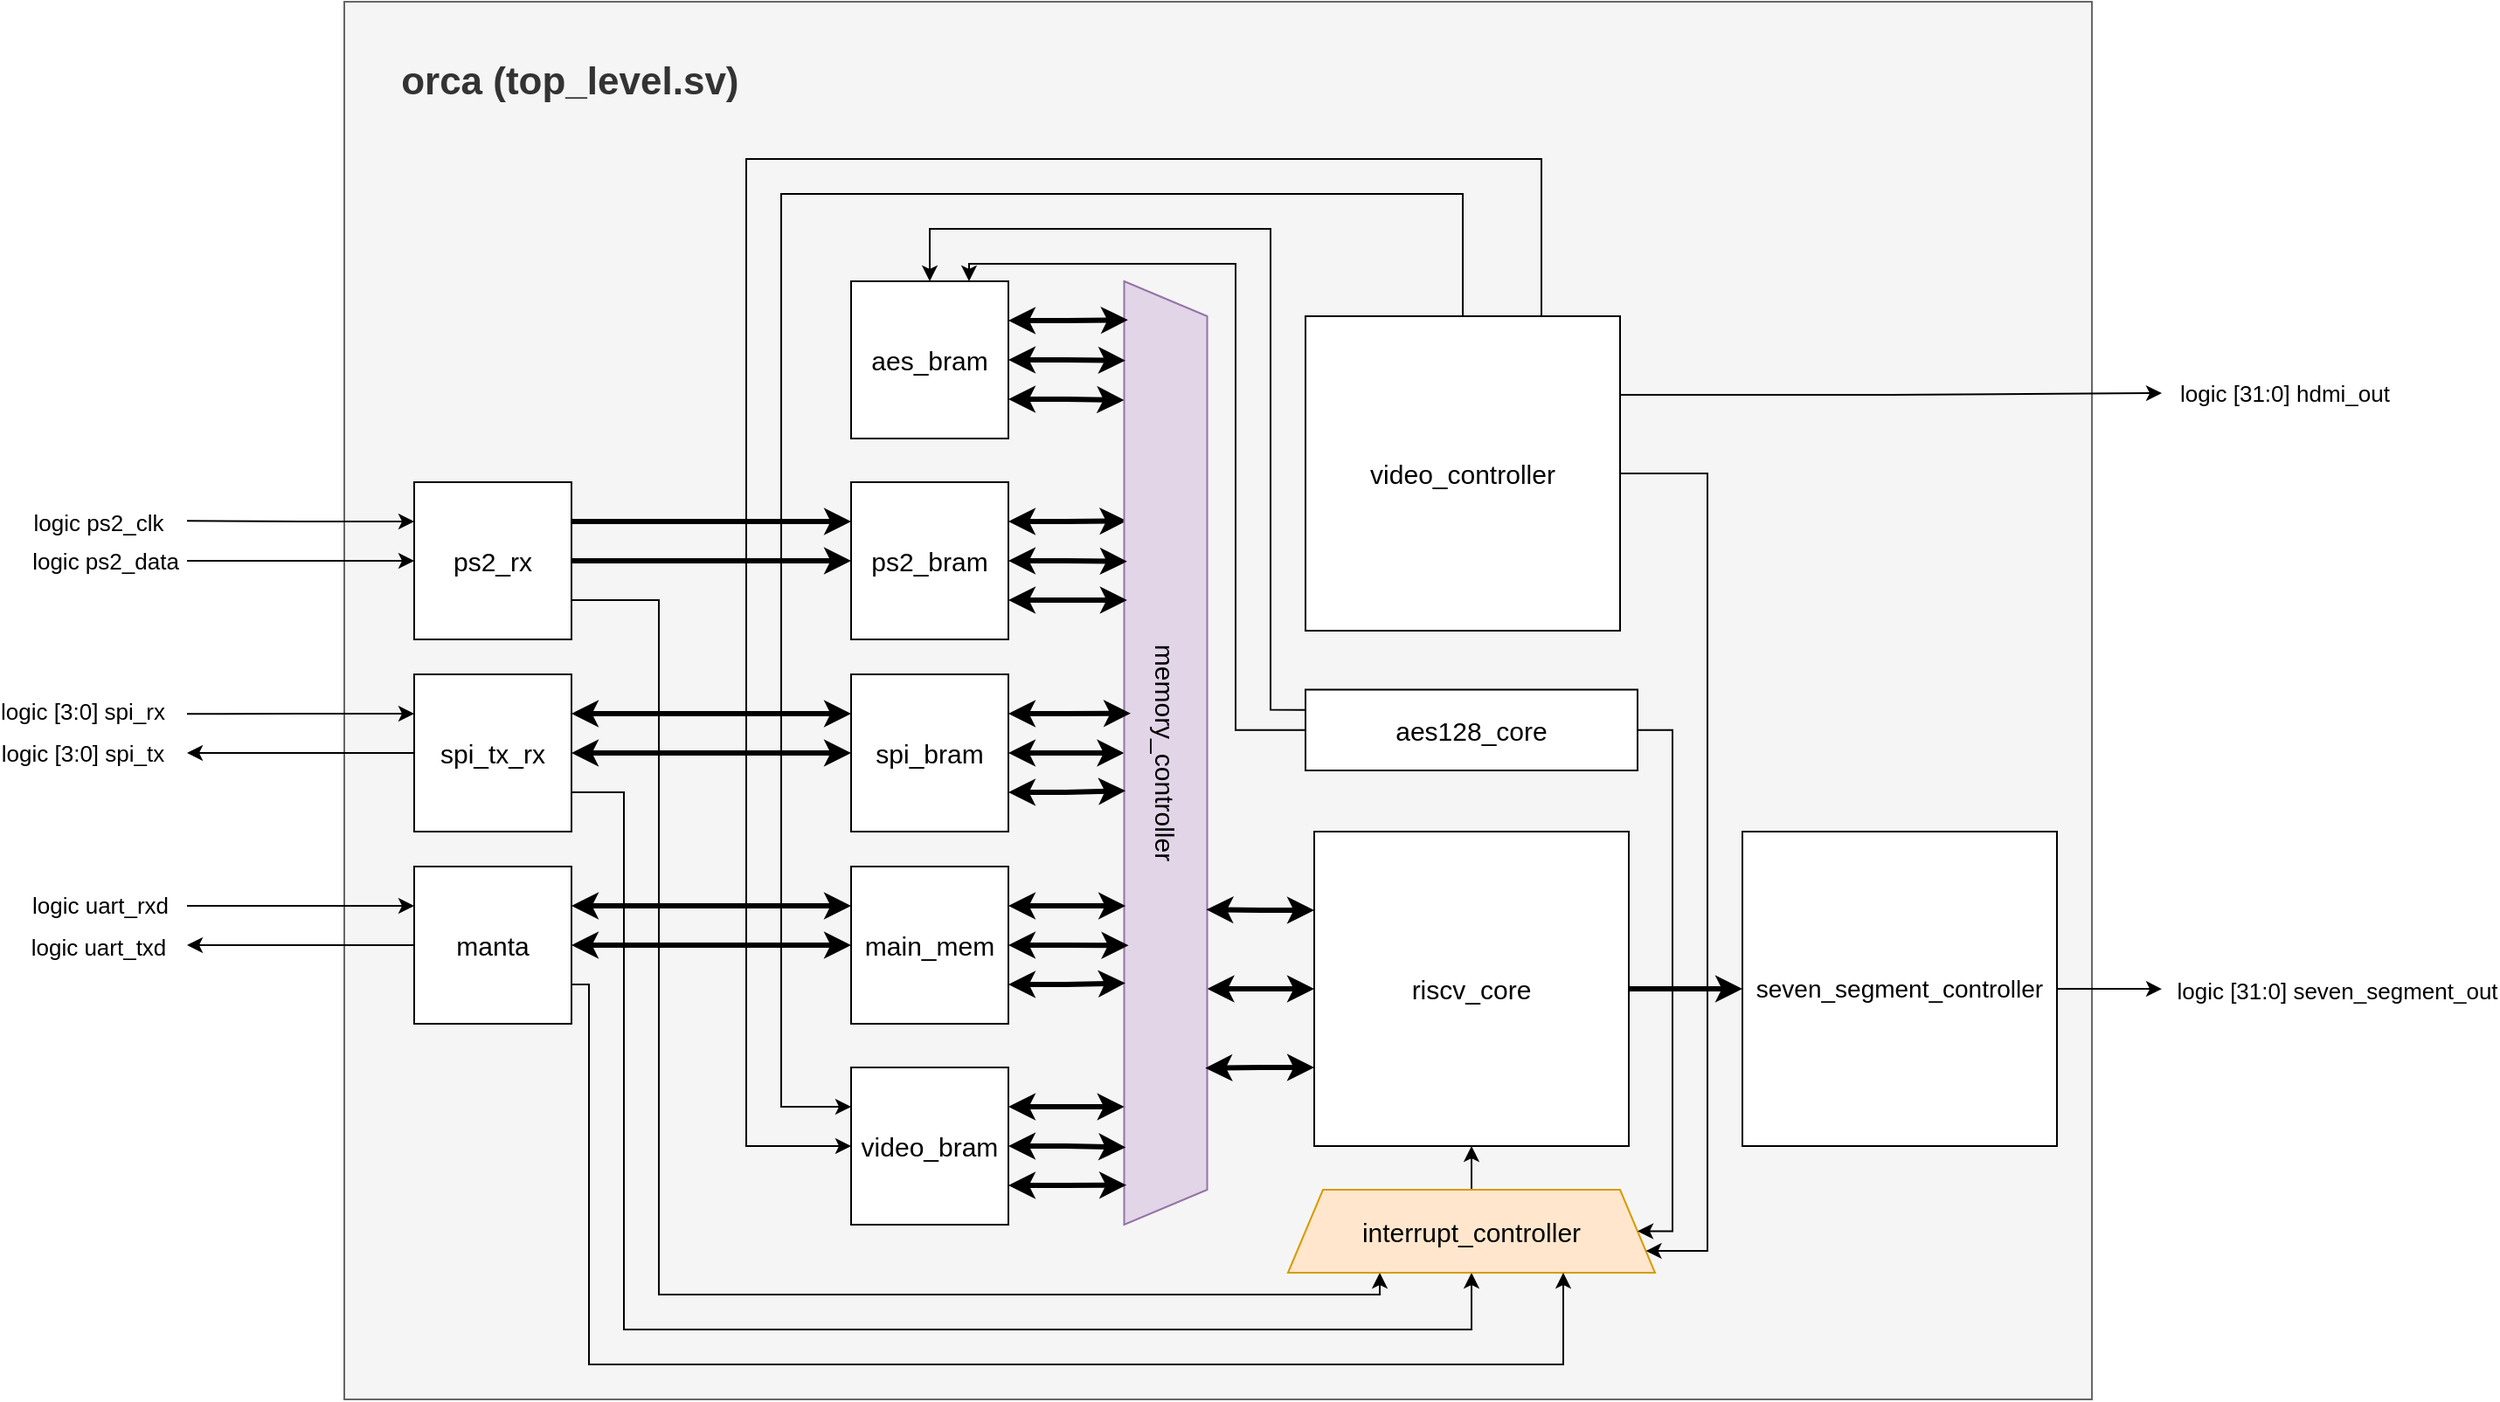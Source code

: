 <mxfile version="22.1.3" type="device">
  <diagram name="Page-1" id="lYqGmIr-DW9YP7PTCzdq">
    <mxGraphModel dx="1830" dy="1102" grid="1" gridSize="10" guides="1" tooltips="1" connect="1" arrows="1" fold="1" page="0" pageScale="1" pageWidth="850" pageHeight="1100" math="0" shadow="0">
      <root>
        <mxCell id="0" />
        <mxCell id="1" parent="0" />
        <mxCell id="-3dZEaq5ZO_pyRxwN2r7-1" value="&lt;br&gt;&lt;div&gt;&lt;b&gt;&amp;nbsp;&amp;nbsp;&amp;nbsp;&amp;nbsp; &lt;/b&gt;&lt;b style=&quot;font-size: 22px;&quot;&gt;orca (top_level.sv)&lt;/b&gt;&lt;/div&gt;" style="rounded=0;whiteSpace=wrap;html=1;fillColor=#f5f5f5;fontColor=#333333;strokeColor=#666666;fontSize=22;align=left;verticalAlign=top;movable=1;resizable=1;rotatable=1;deletable=1;editable=1;locked=0;connectable=1;" vertex="1" parent="1">
          <mxGeometry x="40" y="50" width="1000" height="800" as="geometry" />
        </mxCell>
        <mxCell id="-3dZEaq5ZO_pyRxwN2r7-81" style="edgeStyle=orthogonalEdgeStyle;rounded=0;orthogonalLoop=1;jettySize=auto;html=1;exitX=1;exitY=0.5;exitDx=0;exitDy=0;entryX=0;entryY=0.5;entryDx=0;entryDy=0;strokeWidth=3;" edge="1" parent="1" source="-3dZEaq5ZO_pyRxwN2r7-2" target="-3dZEaq5ZO_pyRxwN2r7-80">
          <mxGeometry relative="1" as="geometry" />
        </mxCell>
        <mxCell id="-3dZEaq5ZO_pyRxwN2r7-91" style="edgeStyle=orthogonalEdgeStyle;rounded=0;orthogonalLoop=1;jettySize=auto;html=1;exitX=0;exitY=0.5;exitDx=0;exitDy=0;entryX=0.75;entryY=0;entryDx=0;entryDy=0;startArrow=classic;startFill=1;strokeWidth=3;" edge="1" parent="1" source="-3dZEaq5ZO_pyRxwN2r7-2" target="-3dZEaq5ZO_pyRxwN2r7-19">
          <mxGeometry relative="1" as="geometry" />
        </mxCell>
        <mxCell id="-3dZEaq5ZO_pyRxwN2r7-2" value="riscv_core" style="whiteSpace=wrap;html=1;aspect=fixed;fontSize=15;" vertex="1" parent="1">
          <mxGeometry x="595" y="525" width="180" height="180" as="geometry" />
        </mxCell>
        <mxCell id="-3dZEaq5ZO_pyRxwN2r7-37" style="edgeStyle=orthogonalEdgeStyle;rounded=0;orthogonalLoop=1;jettySize=auto;html=1;exitX=1;exitY=0.25;exitDx=0;exitDy=0;entryX=0.254;entryY=0.969;entryDx=0;entryDy=0;entryPerimeter=0;startArrow=classic;startFill=1;strokeWidth=3;" edge="1" parent="1" source="-3dZEaq5ZO_pyRxwN2r7-14" target="-3dZEaq5ZO_pyRxwN2r7-19">
          <mxGeometry relative="1" as="geometry" />
        </mxCell>
        <mxCell id="-3dZEaq5ZO_pyRxwN2r7-14" value="ps2_bram" style="whiteSpace=wrap;html=1;aspect=fixed;fontSize=15;" vertex="1" parent="1">
          <mxGeometry x="330" y="325" width="90" height="90" as="geometry" />
        </mxCell>
        <mxCell id="-3dZEaq5ZO_pyRxwN2r7-42" style="edgeStyle=orthogonalEdgeStyle;rounded=0;orthogonalLoop=1;jettySize=auto;html=1;exitX=1;exitY=0.5;exitDx=0;exitDy=0;entryX=0.5;entryY=1;entryDx=0;entryDy=0;startArrow=classic;startFill=1;strokeWidth=3;" edge="1" parent="1" source="-3dZEaq5ZO_pyRxwN2r7-15" target="-3dZEaq5ZO_pyRxwN2r7-19">
          <mxGeometry relative="1" as="geometry" />
        </mxCell>
        <mxCell id="-3dZEaq5ZO_pyRxwN2r7-15" value="spi_bram" style="whiteSpace=wrap;html=1;aspect=fixed;fontSize=15;" vertex="1" parent="1">
          <mxGeometry x="330" y="435" width="90" height="90" as="geometry" />
        </mxCell>
        <mxCell id="-3dZEaq5ZO_pyRxwN2r7-31" style="edgeStyle=orthogonalEdgeStyle;rounded=0;orthogonalLoop=1;jettySize=auto;html=1;exitX=1;exitY=0.75;exitDx=0;exitDy=0;entryX=0.25;entryY=1;entryDx=0;entryDy=0;" edge="1" parent="1" source="-3dZEaq5ZO_pyRxwN2r7-16" target="-3dZEaq5ZO_pyRxwN2r7-18">
          <mxGeometry relative="1" as="geometry">
            <Array as="points">
              <mxPoint x="220" y="393" />
              <mxPoint x="220" y="790" />
              <mxPoint x="633" y="790" />
            </Array>
          </mxGeometry>
        </mxCell>
        <mxCell id="-3dZEaq5ZO_pyRxwN2r7-54" style="edgeStyle=orthogonalEdgeStyle;rounded=0;orthogonalLoop=1;jettySize=auto;html=1;exitX=1;exitY=0.25;exitDx=0;exitDy=0;entryX=0;entryY=0.25;entryDx=0;entryDy=0;strokeWidth=3;" edge="1" parent="1" source="-3dZEaq5ZO_pyRxwN2r7-16" target="-3dZEaq5ZO_pyRxwN2r7-14">
          <mxGeometry relative="1" as="geometry" />
        </mxCell>
        <mxCell id="-3dZEaq5ZO_pyRxwN2r7-55" style="edgeStyle=orthogonalEdgeStyle;rounded=0;orthogonalLoop=1;jettySize=auto;html=1;exitX=1;exitY=0.5;exitDx=0;exitDy=0;strokeWidth=3;" edge="1" parent="1" source="-3dZEaq5ZO_pyRxwN2r7-16" target="-3dZEaq5ZO_pyRxwN2r7-14">
          <mxGeometry relative="1" as="geometry" />
        </mxCell>
        <mxCell id="-3dZEaq5ZO_pyRxwN2r7-59" style="edgeStyle=orthogonalEdgeStyle;rounded=0;orthogonalLoop=1;jettySize=auto;html=1;exitX=0;exitY=0.25;exitDx=0;exitDy=0;startArrow=classic;startFill=1;endArrow=none;endFill=0;" edge="1" parent="1" source="-3dZEaq5ZO_pyRxwN2r7-16">
          <mxGeometry relative="1" as="geometry">
            <mxPoint x="-50" y="347.143" as="targetPoint" />
          </mxGeometry>
        </mxCell>
        <mxCell id="-3dZEaq5ZO_pyRxwN2r7-95" value="logic ps2_clk" style="edgeLabel;html=1;align=center;verticalAlign=middle;resizable=0;points=[];fontSize=13;labelBackgroundColor=none;" vertex="1" connectable="0" parent="-3dZEaq5ZO_pyRxwN2r7-59">
          <mxGeometry x="0.302" y="2" relative="1" as="geometry">
            <mxPoint x="-97" y="-2" as="offset" />
          </mxGeometry>
        </mxCell>
        <mxCell id="-3dZEaq5ZO_pyRxwN2r7-60" style="edgeStyle=orthogonalEdgeStyle;rounded=0;orthogonalLoop=1;jettySize=auto;html=1;exitX=0;exitY=0.5;exitDx=0;exitDy=0;endArrow=none;endFill=0;startArrow=classic;startFill=1;" edge="1" parent="1" source="-3dZEaq5ZO_pyRxwN2r7-16">
          <mxGeometry relative="1" as="geometry">
            <mxPoint x="-50" y="370" as="targetPoint" />
          </mxGeometry>
        </mxCell>
        <mxCell id="-3dZEaq5ZO_pyRxwN2r7-16" value="ps2_rx" style="whiteSpace=wrap;html=1;aspect=fixed;fontSize=15;" vertex="1" parent="1">
          <mxGeometry x="80" y="325" width="90" height="90" as="geometry" />
        </mxCell>
        <mxCell id="-3dZEaq5ZO_pyRxwN2r7-30" style="edgeStyle=orthogonalEdgeStyle;rounded=0;orthogonalLoop=1;jettySize=auto;html=1;exitX=1;exitY=0.75;exitDx=0;exitDy=0;entryX=0.5;entryY=1;entryDx=0;entryDy=0;" edge="1" parent="1" source="-3dZEaq5ZO_pyRxwN2r7-17" target="-3dZEaq5ZO_pyRxwN2r7-18">
          <mxGeometry relative="1" as="geometry">
            <Array as="points">
              <mxPoint x="200" y="503" />
              <mxPoint x="200" y="810" />
              <mxPoint x="685" y="810" />
            </Array>
          </mxGeometry>
        </mxCell>
        <mxCell id="-3dZEaq5ZO_pyRxwN2r7-52" style="edgeStyle=orthogonalEdgeStyle;rounded=0;orthogonalLoop=1;jettySize=auto;html=1;exitX=1;exitY=0.25;exitDx=0;exitDy=0;entryX=0;entryY=0.25;entryDx=0;entryDy=0;strokeWidth=3;startArrow=classic;startFill=1;" edge="1" parent="1" source="-3dZEaq5ZO_pyRxwN2r7-17" target="-3dZEaq5ZO_pyRxwN2r7-15">
          <mxGeometry relative="1" as="geometry" />
        </mxCell>
        <mxCell id="-3dZEaq5ZO_pyRxwN2r7-53" style="edgeStyle=orthogonalEdgeStyle;rounded=0;orthogonalLoop=1;jettySize=auto;html=1;exitX=1;exitY=0.5;exitDx=0;exitDy=0;entryX=0;entryY=0.5;entryDx=0;entryDy=0;strokeWidth=3;startArrow=classic;startFill=1;" edge="1" parent="1" source="-3dZEaq5ZO_pyRxwN2r7-17" target="-3dZEaq5ZO_pyRxwN2r7-15">
          <mxGeometry relative="1" as="geometry" />
        </mxCell>
        <mxCell id="-3dZEaq5ZO_pyRxwN2r7-63" style="edgeStyle=orthogonalEdgeStyle;rounded=0;orthogonalLoop=1;jettySize=auto;html=1;exitX=0;exitY=0.25;exitDx=0;exitDy=0;endArrow=none;endFill=0;startArrow=classic;startFill=1;" edge="1" parent="1" source="-3dZEaq5ZO_pyRxwN2r7-17">
          <mxGeometry relative="1" as="geometry">
            <mxPoint x="-50" y="457.619" as="targetPoint" />
          </mxGeometry>
        </mxCell>
        <mxCell id="-3dZEaq5ZO_pyRxwN2r7-66" style="edgeStyle=orthogonalEdgeStyle;rounded=0;orthogonalLoop=1;jettySize=auto;html=1;exitX=0;exitY=0.5;exitDx=0;exitDy=0;endArrow=classic;endFill=1;startArrow=none;startFill=0;" edge="1" parent="1" source="-3dZEaq5ZO_pyRxwN2r7-17">
          <mxGeometry relative="1" as="geometry">
            <mxPoint x="-50" y="480" as="targetPoint" />
          </mxGeometry>
        </mxCell>
        <mxCell id="-3dZEaq5ZO_pyRxwN2r7-17" value="spi_tx_rx" style="whiteSpace=wrap;html=1;aspect=fixed;fontSize=15;" vertex="1" parent="1">
          <mxGeometry x="80" y="435" width="90" height="90" as="geometry" />
        </mxCell>
        <mxCell id="-3dZEaq5ZO_pyRxwN2r7-32" style="edgeStyle=orthogonalEdgeStyle;rounded=0;orthogonalLoop=1;jettySize=auto;html=1;exitX=0.5;exitY=0;exitDx=0;exitDy=0;entryX=0.5;entryY=1;entryDx=0;entryDy=0;" edge="1" parent="1" source="-3dZEaq5ZO_pyRxwN2r7-18" target="-3dZEaq5ZO_pyRxwN2r7-2">
          <mxGeometry relative="1" as="geometry" />
        </mxCell>
        <mxCell id="-3dZEaq5ZO_pyRxwN2r7-18" value="&lt;div style=&quot;font-size: 15px;&quot;&gt;interrupt_controller&lt;/div&gt;" style="shape=trapezoid;perimeter=trapezoidPerimeter;whiteSpace=wrap;html=1;fixedSize=1;fillColor=#ffe6cc;strokeColor=#d79b00;rotation=0;flipV=0;horizontal=1;fontSize=15;" vertex="1" parent="1">
          <mxGeometry x="580" y="730" width="210" height="47.5" as="geometry" />
        </mxCell>
        <mxCell id="-3dZEaq5ZO_pyRxwN2r7-19" value="&lt;div style=&quot;font-size: 15px;&quot;&gt;memory_controller&lt;/div&gt;" style="shape=trapezoid;perimeter=trapezoidPerimeter;whiteSpace=wrap;html=1;fixedSize=1;fillColor=#e1d5e7;strokeColor=#9673a6;rotation=90;fontSize=15;" vertex="1" parent="1">
          <mxGeometry x="240" y="456.25" width="540" height="47.5" as="geometry" />
        </mxCell>
        <mxCell id="-3dZEaq5ZO_pyRxwN2r7-46" style="edgeStyle=orthogonalEdgeStyle;rounded=0;orthogonalLoop=1;jettySize=auto;html=1;exitX=1;exitY=0.75;exitDx=0;exitDy=0;entryX=0.744;entryY=0.986;entryDx=0;entryDy=0;entryPerimeter=0;startArrow=classic;startFill=1;strokeWidth=3;" edge="1" parent="1" source="-3dZEaq5ZO_pyRxwN2r7-21" target="-3dZEaq5ZO_pyRxwN2r7-19">
          <mxGeometry relative="1" as="geometry" />
        </mxCell>
        <mxCell id="-3dZEaq5ZO_pyRxwN2r7-21" value="main_mem" style="whiteSpace=wrap;html=1;aspect=fixed;fontSize=15;" vertex="1" parent="1">
          <mxGeometry x="330" y="545" width="90" height="90" as="geometry" />
        </mxCell>
        <mxCell id="-3dZEaq5ZO_pyRxwN2r7-72" style="edgeStyle=orthogonalEdgeStyle;rounded=0;orthogonalLoop=1;jettySize=auto;html=1;exitX=0.5;exitY=0;exitDx=0;exitDy=0;entryX=0;entryY=0.25;entryDx=0;entryDy=0;startArrow=classic;startFill=1;endArrow=none;endFill=0;" edge="1" parent="1" source="-3dZEaq5ZO_pyRxwN2r7-22" target="-3dZEaq5ZO_pyRxwN2r7-69">
          <mxGeometry relative="1" as="geometry">
            <Array as="points">
              <mxPoint x="375" y="180" />
              <mxPoint x="570" y="180" />
              <mxPoint x="570" y="455" />
            </Array>
          </mxGeometry>
        </mxCell>
        <mxCell id="-3dZEaq5ZO_pyRxwN2r7-73" style="edgeStyle=orthogonalEdgeStyle;rounded=0;orthogonalLoop=1;jettySize=auto;html=1;exitX=0.75;exitY=0;exitDx=0;exitDy=0;entryX=0;entryY=0.5;entryDx=0;entryDy=0;startArrow=classic;startFill=1;endArrow=none;endFill=0;" edge="1" parent="1" source="-3dZEaq5ZO_pyRxwN2r7-22" target="-3dZEaq5ZO_pyRxwN2r7-69">
          <mxGeometry relative="1" as="geometry">
            <Array as="points">
              <mxPoint x="398" y="200" />
              <mxPoint x="550" y="200" />
              <mxPoint x="550" y="467" />
            </Array>
          </mxGeometry>
        </mxCell>
        <mxCell id="-3dZEaq5ZO_pyRxwN2r7-22" value="aes_bram" style="whiteSpace=wrap;html=1;aspect=fixed;fontSize=15;" vertex="1" parent="1">
          <mxGeometry x="330" y="210" width="90" height="90" as="geometry" />
        </mxCell>
        <mxCell id="-3dZEaq5ZO_pyRxwN2r7-29" style="edgeStyle=orthogonalEdgeStyle;rounded=0;orthogonalLoop=1;jettySize=auto;html=1;exitX=1;exitY=0.75;exitDx=0;exitDy=0;entryX=0.75;entryY=1;entryDx=0;entryDy=0;" edge="1" parent="1" source="-3dZEaq5ZO_pyRxwN2r7-23" target="-3dZEaq5ZO_pyRxwN2r7-18">
          <mxGeometry relative="1" as="geometry">
            <Array as="points">
              <mxPoint x="180" y="613" />
              <mxPoint x="180" y="830" />
              <mxPoint x="738" y="830" />
            </Array>
          </mxGeometry>
        </mxCell>
        <mxCell id="-3dZEaq5ZO_pyRxwN2r7-56" style="edgeStyle=orthogonalEdgeStyle;rounded=0;orthogonalLoop=1;jettySize=auto;html=1;exitX=1;exitY=0.25;exitDx=0;exitDy=0;entryX=0;entryY=0.25;entryDx=0;entryDy=0;strokeWidth=3;startArrow=classic;startFill=1;" edge="1" parent="1" source="-3dZEaq5ZO_pyRxwN2r7-23" target="-3dZEaq5ZO_pyRxwN2r7-21">
          <mxGeometry relative="1" as="geometry" />
        </mxCell>
        <mxCell id="-3dZEaq5ZO_pyRxwN2r7-57" style="edgeStyle=orthogonalEdgeStyle;rounded=0;orthogonalLoop=1;jettySize=auto;html=1;exitX=1;exitY=0.5;exitDx=0;exitDy=0;entryX=0;entryY=0.5;entryDx=0;entryDy=0;strokeWidth=3;startArrow=classic;startFill=1;" edge="1" parent="1" source="-3dZEaq5ZO_pyRxwN2r7-23" target="-3dZEaq5ZO_pyRxwN2r7-21">
          <mxGeometry relative="1" as="geometry" />
        </mxCell>
        <mxCell id="-3dZEaq5ZO_pyRxwN2r7-67" style="edgeStyle=orthogonalEdgeStyle;rounded=0;orthogonalLoop=1;jettySize=auto;html=1;exitX=0;exitY=0.25;exitDx=0;exitDy=0;endArrow=none;endFill=0;startArrow=classic;startFill=1;" edge="1" parent="1" source="-3dZEaq5ZO_pyRxwN2r7-23">
          <mxGeometry relative="1" as="geometry">
            <mxPoint x="-50" y="567.5" as="targetPoint" />
          </mxGeometry>
        </mxCell>
        <mxCell id="-3dZEaq5ZO_pyRxwN2r7-68" style="edgeStyle=orthogonalEdgeStyle;rounded=0;orthogonalLoop=1;jettySize=auto;html=1;exitX=0;exitY=0.5;exitDx=0;exitDy=0;endArrow=classic;endFill=1;startArrow=none;startFill=0;" edge="1" parent="1" source="-3dZEaq5ZO_pyRxwN2r7-23">
          <mxGeometry relative="1" as="geometry">
            <mxPoint x="-50" y="590" as="targetPoint" />
          </mxGeometry>
        </mxCell>
        <mxCell id="-3dZEaq5ZO_pyRxwN2r7-23" value="&lt;div style=&quot;font-size: 15px;&quot;&gt;manta&lt;br style=&quot;font-size: 15px;&quot;&gt;&lt;/div&gt;" style="whiteSpace=wrap;html=1;aspect=fixed;fontSize=15;" vertex="1" parent="1">
          <mxGeometry x="80" y="545" width="90" height="90" as="geometry" />
        </mxCell>
        <mxCell id="-3dZEaq5ZO_pyRxwN2r7-50" style="edgeStyle=orthogonalEdgeStyle;rounded=0;orthogonalLoop=1;jettySize=auto;html=1;exitX=0;exitY=0.25;exitDx=0;exitDy=0;entryX=0.5;entryY=0;entryDx=0;entryDy=0;startArrow=classic;startFill=1;endArrow=none;endFill=0;" edge="1" parent="1" source="-3dZEaq5ZO_pyRxwN2r7-24" target="-3dZEaq5ZO_pyRxwN2r7-26">
          <mxGeometry relative="1" as="geometry">
            <Array as="points">
              <mxPoint x="290" y="683" />
              <mxPoint x="290" y="160" />
              <mxPoint x="680" y="160" />
            </Array>
          </mxGeometry>
        </mxCell>
        <mxCell id="-3dZEaq5ZO_pyRxwN2r7-51" style="edgeStyle=orthogonalEdgeStyle;rounded=0;orthogonalLoop=1;jettySize=auto;html=1;exitX=0;exitY=0.5;exitDx=0;exitDy=0;entryX=0.75;entryY=0;entryDx=0;entryDy=0;startArrow=classic;startFill=1;endArrow=none;endFill=0;" edge="1" parent="1" source="-3dZEaq5ZO_pyRxwN2r7-24" target="-3dZEaq5ZO_pyRxwN2r7-26">
          <mxGeometry relative="1" as="geometry">
            <Array as="points">
              <mxPoint x="270" y="705" />
              <mxPoint x="270" y="140" />
              <mxPoint x="725" y="140" />
            </Array>
          </mxGeometry>
        </mxCell>
        <mxCell id="-3dZEaq5ZO_pyRxwN2r7-24" value="video_bram" style="whiteSpace=wrap;html=1;aspect=fixed;fontSize=15;" vertex="1" parent="1">
          <mxGeometry x="330" y="660" width="90" height="90" as="geometry" />
        </mxCell>
        <mxCell id="-3dZEaq5ZO_pyRxwN2r7-58" style="edgeStyle=orthogonalEdgeStyle;rounded=0;orthogonalLoop=1;jettySize=auto;html=1;exitX=1;exitY=0.25;exitDx=0;exitDy=0;" edge="1" parent="1" source="-3dZEaq5ZO_pyRxwN2r7-26">
          <mxGeometry relative="1" as="geometry">
            <mxPoint x="1080" y="274" as="targetPoint" />
          </mxGeometry>
        </mxCell>
        <mxCell id="-3dZEaq5ZO_pyRxwN2r7-78" style="edgeStyle=orthogonalEdgeStyle;rounded=0;orthogonalLoop=1;jettySize=auto;html=1;exitX=1;exitY=0.5;exitDx=0;exitDy=0;entryX=1;entryY=0.75;entryDx=0;entryDy=0;" edge="1" parent="1" source="-3dZEaq5ZO_pyRxwN2r7-26" target="-3dZEaq5ZO_pyRxwN2r7-18">
          <mxGeometry relative="1" as="geometry">
            <Array as="points">
              <mxPoint x="820" y="320" />
              <mxPoint x="820" y="765" />
            </Array>
          </mxGeometry>
        </mxCell>
        <mxCell id="-3dZEaq5ZO_pyRxwN2r7-26" value="video_controller" style="whiteSpace=wrap;html=1;aspect=fixed;fontSize=15;" vertex="1" parent="1">
          <mxGeometry x="590" y="230" width="180" height="180" as="geometry" />
        </mxCell>
        <mxCell id="-3dZEaq5ZO_pyRxwN2r7-34" style="edgeStyle=orthogonalEdgeStyle;rounded=0;orthogonalLoop=1;jettySize=auto;html=1;exitX=1;exitY=0.25;exitDx=0;exitDy=0;entryX=0.041;entryY=0.954;entryDx=0;entryDy=0;entryPerimeter=0;startArrow=classic;startFill=1;strokeWidth=3;" edge="1" parent="1" source="-3dZEaq5ZO_pyRxwN2r7-22" target="-3dZEaq5ZO_pyRxwN2r7-19">
          <mxGeometry relative="1" as="geometry" />
        </mxCell>
        <mxCell id="-3dZEaq5ZO_pyRxwN2r7-35" style="edgeStyle=orthogonalEdgeStyle;rounded=0;orthogonalLoop=1;jettySize=auto;html=1;exitX=1;exitY=0.5;exitDx=0;exitDy=0;entryX=0.084;entryY=0.985;entryDx=0;entryDy=0;entryPerimeter=0;startArrow=classic;startFill=1;strokeWidth=3;" edge="1" parent="1" source="-3dZEaq5ZO_pyRxwN2r7-22" target="-3dZEaq5ZO_pyRxwN2r7-19">
          <mxGeometry relative="1" as="geometry" />
        </mxCell>
        <mxCell id="-3dZEaq5ZO_pyRxwN2r7-36" style="edgeStyle=orthogonalEdgeStyle;rounded=0;orthogonalLoop=1;jettySize=auto;html=1;exitX=1;exitY=0.75;exitDx=0;exitDy=0;entryX=0.126;entryY=1.001;entryDx=0;entryDy=0;entryPerimeter=0;startArrow=classic;startFill=1;strokeWidth=3;" edge="1" parent="1" source="-3dZEaq5ZO_pyRxwN2r7-22" target="-3dZEaq5ZO_pyRxwN2r7-19">
          <mxGeometry relative="1" as="geometry" />
        </mxCell>
        <mxCell id="-3dZEaq5ZO_pyRxwN2r7-38" style="edgeStyle=orthogonalEdgeStyle;rounded=0;orthogonalLoop=1;jettySize=auto;html=1;exitX=1;exitY=0.5;exitDx=0;exitDy=0;entryX=0.297;entryY=0.965;entryDx=0;entryDy=0;entryPerimeter=0;startArrow=classic;startFill=1;strokeWidth=3;" edge="1" parent="1" source="-3dZEaq5ZO_pyRxwN2r7-14" target="-3dZEaq5ZO_pyRxwN2r7-19">
          <mxGeometry relative="1" as="geometry" />
        </mxCell>
        <mxCell id="-3dZEaq5ZO_pyRxwN2r7-39" style="edgeStyle=orthogonalEdgeStyle;rounded=0;orthogonalLoop=1;jettySize=auto;html=1;exitX=1;exitY=0.75;exitDx=0;exitDy=0;entryX=0.338;entryY=0.965;entryDx=0;entryDy=0;entryPerimeter=0;startArrow=classic;startFill=1;strokeWidth=3;" edge="1" parent="1" source="-3dZEaq5ZO_pyRxwN2r7-14" target="-3dZEaq5ZO_pyRxwN2r7-19">
          <mxGeometry relative="1" as="geometry" />
        </mxCell>
        <mxCell id="-3dZEaq5ZO_pyRxwN2r7-41" style="edgeStyle=orthogonalEdgeStyle;rounded=0;orthogonalLoop=1;jettySize=auto;html=1;exitX=1;exitY=0.25;exitDx=0;exitDy=0;entryX=0.458;entryY=0.921;entryDx=0;entryDy=0;entryPerimeter=0;startArrow=classic;startFill=1;strokeWidth=3;" edge="1" parent="1" source="-3dZEaq5ZO_pyRxwN2r7-15" target="-3dZEaq5ZO_pyRxwN2r7-19">
          <mxGeometry relative="1" as="geometry" />
        </mxCell>
        <mxCell id="-3dZEaq5ZO_pyRxwN2r7-43" style="edgeStyle=orthogonalEdgeStyle;rounded=0;orthogonalLoop=1;jettySize=auto;html=1;exitX=1;exitY=0.75;exitDx=0;exitDy=0;entryX=0.54;entryY=0.983;entryDx=0;entryDy=0;entryPerimeter=0;startArrow=classic;startFill=1;strokeWidth=3;" edge="1" parent="1" source="-3dZEaq5ZO_pyRxwN2r7-15" target="-3dZEaq5ZO_pyRxwN2r7-19">
          <mxGeometry relative="1" as="geometry" />
        </mxCell>
        <mxCell id="-3dZEaq5ZO_pyRxwN2r7-44" style="edgeStyle=orthogonalEdgeStyle;rounded=0;orthogonalLoop=1;jettySize=auto;html=1;exitX=1;exitY=0.25;exitDx=0;exitDy=0;entryX=0.662;entryY=0.983;entryDx=0;entryDy=0;entryPerimeter=0;startArrow=classic;startFill=1;strokeWidth=3;" edge="1" parent="1" source="-3dZEaq5ZO_pyRxwN2r7-21" target="-3dZEaq5ZO_pyRxwN2r7-19">
          <mxGeometry relative="1" as="geometry" />
        </mxCell>
        <mxCell id="-3dZEaq5ZO_pyRxwN2r7-45" style="edgeStyle=orthogonalEdgeStyle;rounded=0;orthogonalLoop=1;jettySize=auto;html=1;exitX=1;exitY=0.5;exitDx=0;exitDy=0;entryX=0.704;entryY=0.947;entryDx=0;entryDy=0;entryPerimeter=0;startArrow=classic;startFill=1;strokeWidth=3;" edge="1" parent="1" source="-3dZEaq5ZO_pyRxwN2r7-21" target="-3dZEaq5ZO_pyRxwN2r7-19">
          <mxGeometry relative="1" as="geometry" />
        </mxCell>
        <mxCell id="-3dZEaq5ZO_pyRxwN2r7-47" style="edgeStyle=orthogonalEdgeStyle;rounded=0;orthogonalLoop=1;jettySize=auto;html=1;exitX=1;exitY=0.5;exitDx=0;exitDy=0;entryX=0.918;entryY=0.981;entryDx=0;entryDy=0;entryPerimeter=0;startArrow=classic;startFill=1;strokeWidth=3;" edge="1" parent="1" source="-3dZEaq5ZO_pyRxwN2r7-24" target="-3dZEaq5ZO_pyRxwN2r7-19">
          <mxGeometry relative="1" as="geometry" />
        </mxCell>
        <mxCell id="-3dZEaq5ZO_pyRxwN2r7-48" style="edgeStyle=orthogonalEdgeStyle;rounded=0;orthogonalLoop=1;jettySize=auto;html=1;exitX=1;exitY=0.75;exitDx=0;exitDy=0;entryX=0.958;entryY=0.973;entryDx=0;entryDy=0;entryPerimeter=0;startArrow=classic;startFill=1;strokeWidth=3;" edge="1" parent="1" source="-3dZEaq5ZO_pyRxwN2r7-24" target="-3dZEaq5ZO_pyRxwN2r7-19">
          <mxGeometry relative="1" as="geometry" />
        </mxCell>
        <mxCell id="-3dZEaq5ZO_pyRxwN2r7-49" style="edgeStyle=orthogonalEdgeStyle;rounded=0;orthogonalLoop=1;jettySize=auto;html=1;exitX=1;exitY=0.25;exitDx=0;exitDy=0;entryX=0.875;entryY=0.998;entryDx=0;entryDy=0;entryPerimeter=0;startArrow=classic;startFill=1;strokeWidth=3;" edge="1" parent="1" source="-3dZEaq5ZO_pyRxwN2r7-24" target="-3dZEaq5ZO_pyRxwN2r7-19">
          <mxGeometry relative="1" as="geometry" />
        </mxCell>
        <mxCell id="-3dZEaq5ZO_pyRxwN2r7-77" style="edgeStyle=orthogonalEdgeStyle;rounded=0;orthogonalLoop=1;jettySize=auto;html=1;exitX=1;exitY=0.5;exitDx=0;exitDy=0;entryX=1;entryY=0.5;entryDx=0;entryDy=0;" edge="1" parent="1" source="-3dZEaq5ZO_pyRxwN2r7-69" target="-3dZEaq5ZO_pyRxwN2r7-18">
          <mxGeometry relative="1" as="geometry">
            <Array as="points">
              <mxPoint x="800" y="467" />
              <mxPoint x="800" y="754" />
            </Array>
          </mxGeometry>
        </mxCell>
        <mxCell id="-3dZEaq5ZO_pyRxwN2r7-69" value="aes128_core" style="rounded=0;whiteSpace=wrap;html=1;fontSize=15;" vertex="1" parent="1">
          <mxGeometry x="590" y="443.75" width="190" height="46.25" as="geometry" />
        </mxCell>
        <mxCell id="-3dZEaq5ZO_pyRxwN2r7-88" style="edgeStyle=orthogonalEdgeStyle;rounded=0;orthogonalLoop=1;jettySize=auto;html=1;exitX=1;exitY=0.5;exitDx=0;exitDy=0;" edge="1" parent="1" source="-3dZEaq5ZO_pyRxwN2r7-80">
          <mxGeometry relative="1" as="geometry">
            <mxPoint x="1080" y="615.077" as="targetPoint" />
          </mxGeometry>
        </mxCell>
        <mxCell id="-3dZEaq5ZO_pyRxwN2r7-99" value="logic [31:0] seven_segment_out" style="edgeLabel;html=1;align=center;verticalAlign=middle;resizable=0;points=[];labelBackgroundColor=none;fontSize=13;" vertex="1" connectable="0" parent="-3dZEaq5ZO_pyRxwN2r7-88">
          <mxGeometry x="0.34" relative="1" as="geometry">
            <mxPoint x="120" as="offset" />
          </mxGeometry>
        </mxCell>
        <mxCell id="-3dZEaq5ZO_pyRxwN2r7-80" value="seven_segment_controller" style="whiteSpace=wrap;html=1;aspect=fixed;fontSize=14;" vertex="1" parent="1">
          <mxGeometry x="840" y="525" width="180" height="180" as="geometry" />
        </mxCell>
        <mxCell id="-3dZEaq5ZO_pyRxwN2r7-90" style="edgeStyle=orthogonalEdgeStyle;rounded=0;orthogonalLoop=1;jettySize=auto;html=1;exitX=0;exitY=0.25;exitDx=0;exitDy=0;entryX=0.666;entryY=0.011;entryDx=0;entryDy=0;entryPerimeter=0;startArrow=classic;startFill=1;strokeWidth=3;" edge="1" parent="1" source="-3dZEaq5ZO_pyRxwN2r7-2" target="-3dZEaq5ZO_pyRxwN2r7-19">
          <mxGeometry relative="1" as="geometry" />
        </mxCell>
        <mxCell id="-3dZEaq5ZO_pyRxwN2r7-92" style="edgeStyle=orthogonalEdgeStyle;rounded=0;orthogonalLoop=1;jettySize=auto;html=1;exitX=0;exitY=0.75;exitDx=0;exitDy=0;entryX=0.834;entryY=0.023;entryDx=0;entryDy=0;entryPerimeter=0;startArrow=classic;startFill=1;strokeWidth=3;" edge="1" parent="1" source="-3dZEaq5ZO_pyRxwN2r7-2" target="-3dZEaq5ZO_pyRxwN2r7-19">
          <mxGeometry relative="1" as="geometry" />
        </mxCell>
        <mxCell id="-3dZEaq5ZO_pyRxwN2r7-96" value="logic ps2_data" style="edgeLabel;html=1;align=center;verticalAlign=middle;resizable=0;points=[];fontSize=13;labelBackgroundColor=none;" vertex="1" connectable="0" parent="1">
          <mxGeometry x="-99.998" y="367.997" as="geometry">
            <mxPoint x="3" y="2" as="offset" />
          </mxGeometry>
        </mxCell>
        <mxCell id="-3dZEaq5ZO_pyRxwN2r7-98" value="logic [31:0] hdmi_out" style="edgeLabel;html=1;align=center;verticalAlign=middle;resizable=0;points=[];fontSize=13;labelBackgroundColor=none;" vertex="1" connectable="0" parent="1">
          <mxGeometry x="1150.0" y="274.003" as="geometry" />
        </mxCell>
        <mxCell id="-3dZEaq5ZO_pyRxwN2r7-101" value="logic [3:0] spi_rx" style="edgeLabel;html=1;align=center;verticalAlign=middle;resizable=0;points=[];fontSize=13;labelBackgroundColor=none;" vertex="1" connectable="0" parent="1">
          <mxGeometry x="-109.999" y="456.246" as="geometry" />
        </mxCell>
        <mxCell id="-3dZEaq5ZO_pyRxwN2r7-102" value="logic [3:0] spi_tx" style="edgeLabel;html=1;align=center;verticalAlign=middle;resizable=0;points=[];fontSize=13;labelBackgroundColor=none;" vertex="1" connectable="0" parent="1">
          <mxGeometry x="-109.999" y="479.996" as="geometry" />
        </mxCell>
        <mxCell id="-3dZEaq5ZO_pyRxwN2r7-103" value="logic uart_rxd" style="edgeLabel;html=1;align=center;verticalAlign=middle;resizable=0;points=[];fontSize=13;labelBackgroundColor=none;" vertex="1" connectable="0" parent="1">
          <mxGeometry x="-99.999" y="566.996" as="geometry" />
        </mxCell>
        <mxCell id="-3dZEaq5ZO_pyRxwN2r7-104" value="logic uart_txd" style="edgeLabel;html=1;align=center;verticalAlign=middle;resizable=0;points=[];fontSize=13;labelBackgroundColor=none;" vertex="1" connectable="0" parent="1">
          <mxGeometry x="-100.999" y="590.996" as="geometry" />
        </mxCell>
      </root>
    </mxGraphModel>
  </diagram>
</mxfile>
